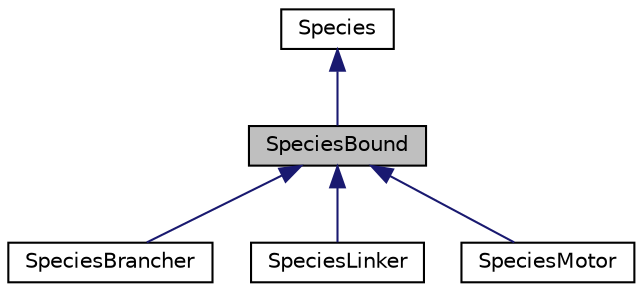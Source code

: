digraph "SpeciesBound"
{
 // INTERACTIVE_SVG=YES
  edge [fontname="Helvetica",fontsize="10",labelfontname="Helvetica",labelfontsize="10"];
  node [fontname="Helvetica",fontsize="10",shape=record];
  Node0 [label="SpeciesBound",height=0.2,width=0.4,color="black", fillcolor="grey75", style="filled", fontcolor="black"];
  Node1 -> Node0 [dir="back",color="midnightblue",fontsize="10",style="solid",fontname="Helvetica"];
  Node1 [label="Species",height=0.2,width=0.4,color="black", fillcolor="white", style="filled",URL="$classSpecies.html",tooltip="Represents chemical molecules, tracks their copy number and can be used in Reactions. "];
  Node0 -> Node2 [dir="back",color="midnightblue",fontsize="10",style="solid",fontname="Helvetica"];
  Node2 [label="SpeciesBrancher",height=0.2,width=0.4,color="black", fillcolor="white", style="filled",URL="$classSpeciesBrancher.html",tooltip="Used for species that can be bound to a Filament. "];
  Node0 -> Node3 [dir="back",color="midnightblue",fontsize="10",style="solid",fontname="Helvetica"];
  Node3 [label="SpeciesLinker",height=0.2,width=0.4,color="black", fillcolor="white", style="filled",URL="$classSpeciesLinker.html",tooltip="Used for species that can be bound to a Filament. "];
  Node0 -> Node4 [dir="back",color="midnightblue",fontsize="10",style="solid",fontname="Helvetica"];
  Node4 [label="SpeciesMotor",height=0.2,width=0.4,color="black", fillcolor="white", style="filled",URL="$classSpeciesMotor.html",tooltip="Used for species that can be bound to a Filament. "];
}
